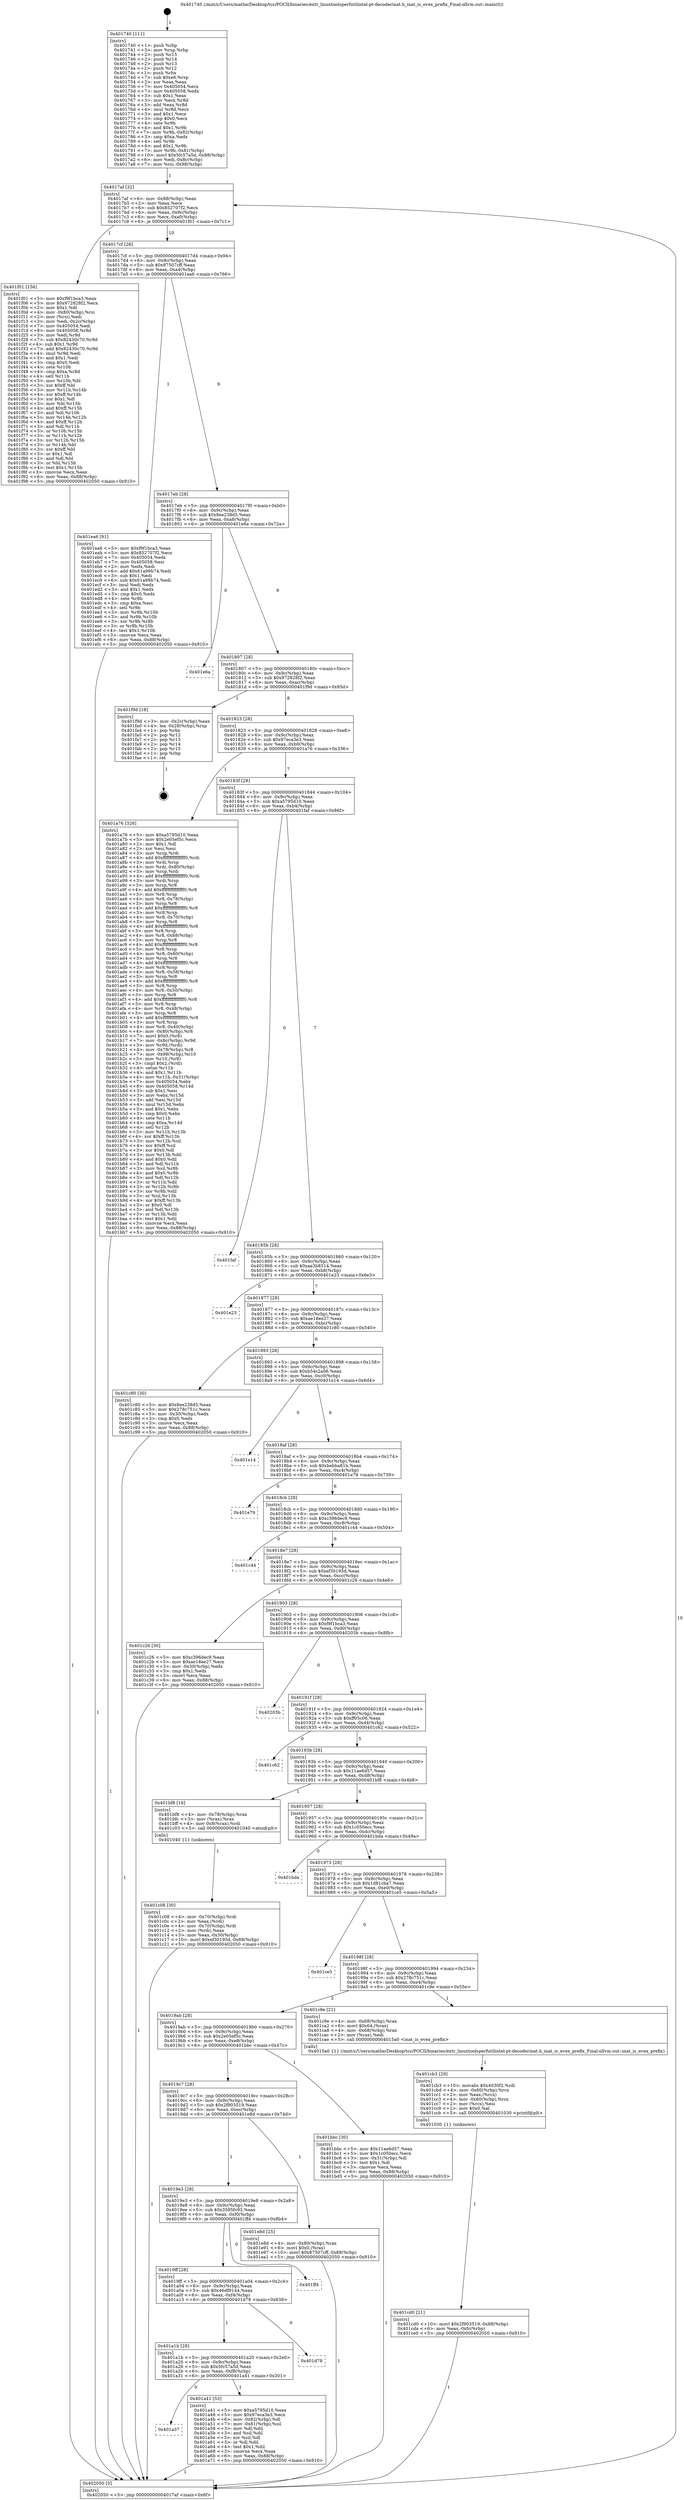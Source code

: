 digraph "0x401740" {
  label = "0x401740 (/mnt/c/Users/mathe/Desktop/tcc/POCII/binaries/extr_linuxtoolsperfutilintel-pt-decoderinat.h_inat_is_evex_prefix_Final-ollvm.out::main(0))"
  labelloc = "t"
  node[shape=record]

  Entry [label="",width=0.3,height=0.3,shape=circle,fillcolor=black,style=filled]
  "0x4017af" [label="{
     0x4017af [32]\l
     | [instrs]\l
     &nbsp;&nbsp;0x4017af \<+6\>: mov -0x88(%rbp),%eax\l
     &nbsp;&nbsp;0x4017b5 \<+2\>: mov %eax,%ecx\l
     &nbsp;&nbsp;0x4017b7 \<+6\>: sub $0x852707f2,%ecx\l
     &nbsp;&nbsp;0x4017bd \<+6\>: mov %eax,-0x9c(%rbp)\l
     &nbsp;&nbsp;0x4017c3 \<+6\>: mov %ecx,-0xa0(%rbp)\l
     &nbsp;&nbsp;0x4017c9 \<+6\>: je 0000000000401f01 \<main+0x7c1\>\l
  }"]
  "0x401f01" [label="{
     0x401f01 [156]\l
     | [instrs]\l
     &nbsp;&nbsp;0x401f01 \<+5\>: mov $0xf9f1bca3,%eax\l
     &nbsp;&nbsp;0x401f06 \<+5\>: mov $0x972828f2,%ecx\l
     &nbsp;&nbsp;0x401f0b \<+2\>: mov $0x1,%dl\l
     &nbsp;&nbsp;0x401f0d \<+4\>: mov -0x80(%rbp),%rsi\l
     &nbsp;&nbsp;0x401f11 \<+2\>: mov (%rsi),%edi\l
     &nbsp;&nbsp;0x401f13 \<+3\>: mov %edi,-0x2c(%rbp)\l
     &nbsp;&nbsp;0x401f16 \<+7\>: mov 0x405054,%edi\l
     &nbsp;&nbsp;0x401f1d \<+8\>: mov 0x405058,%r8d\l
     &nbsp;&nbsp;0x401f25 \<+3\>: mov %edi,%r9d\l
     &nbsp;&nbsp;0x401f28 \<+7\>: sub $0x82430c70,%r9d\l
     &nbsp;&nbsp;0x401f2f \<+4\>: sub $0x1,%r9d\l
     &nbsp;&nbsp;0x401f33 \<+7\>: add $0x82430c70,%r9d\l
     &nbsp;&nbsp;0x401f3a \<+4\>: imul %r9d,%edi\l
     &nbsp;&nbsp;0x401f3e \<+3\>: and $0x1,%edi\l
     &nbsp;&nbsp;0x401f41 \<+3\>: cmp $0x0,%edi\l
     &nbsp;&nbsp;0x401f44 \<+4\>: sete %r10b\l
     &nbsp;&nbsp;0x401f48 \<+4\>: cmp $0xa,%r8d\l
     &nbsp;&nbsp;0x401f4c \<+4\>: setl %r11b\l
     &nbsp;&nbsp;0x401f50 \<+3\>: mov %r10b,%bl\l
     &nbsp;&nbsp;0x401f53 \<+3\>: xor $0xff,%bl\l
     &nbsp;&nbsp;0x401f56 \<+3\>: mov %r11b,%r14b\l
     &nbsp;&nbsp;0x401f59 \<+4\>: xor $0xff,%r14b\l
     &nbsp;&nbsp;0x401f5d \<+3\>: xor $0x1,%dl\l
     &nbsp;&nbsp;0x401f60 \<+3\>: mov %bl,%r15b\l
     &nbsp;&nbsp;0x401f63 \<+4\>: and $0xff,%r15b\l
     &nbsp;&nbsp;0x401f67 \<+3\>: and %dl,%r10b\l
     &nbsp;&nbsp;0x401f6a \<+3\>: mov %r14b,%r12b\l
     &nbsp;&nbsp;0x401f6d \<+4\>: and $0xff,%r12b\l
     &nbsp;&nbsp;0x401f71 \<+3\>: and %dl,%r11b\l
     &nbsp;&nbsp;0x401f74 \<+3\>: or %r10b,%r15b\l
     &nbsp;&nbsp;0x401f77 \<+3\>: or %r11b,%r12b\l
     &nbsp;&nbsp;0x401f7a \<+3\>: xor %r12b,%r15b\l
     &nbsp;&nbsp;0x401f7d \<+3\>: or %r14b,%bl\l
     &nbsp;&nbsp;0x401f80 \<+3\>: xor $0xff,%bl\l
     &nbsp;&nbsp;0x401f83 \<+3\>: or $0x1,%dl\l
     &nbsp;&nbsp;0x401f86 \<+2\>: and %dl,%bl\l
     &nbsp;&nbsp;0x401f88 \<+3\>: or %bl,%r15b\l
     &nbsp;&nbsp;0x401f8b \<+4\>: test $0x1,%r15b\l
     &nbsp;&nbsp;0x401f8f \<+3\>: cmovne %ecx,%eax\l
     &nbsp;&nbsp;0x401f92 \<+6\>: mov %eax,-0x88(%rbp)\l
     &nbsp;&nbsp;0x401f98 \<+5\>: jmp 0000000000402050 \<main+0x910\>\l
  }"]
  "0x4017cf" [label="{
     0x4017cf [28]\l
     | [instrs]\l
     &nbsp;&nbsp;0x4017cf \<+5\>: jmp 00000000004017d4 \<main+0x94\>\l
     &nbsp;&nbsp;0x4017d4 \<+6\>: mov -0x9c(%rbp),%eax\l
     &nbsp;&nbsp;0x4017da \<+5\>: sub $0x87507cff,%eax\l
     &nbsp;&nbsp;0x4017df \<+6\>: mov %eax,-0xa4(%rbp)\l
     &nbsp;&nbsp;0x4017e5 \<+6\>: je 0000000000401ea6 \<main+0x766\>\l
  }"]
  Exit [label="",width=0.3,height=0.3,shape=circle,fillcolor=black,style=filled,peripheries=2]
  "0x401ea6" [label="{
     0x401ea6 [91]\l
     | [instrs]\l
     &nbsp;&nbsp;0x401ea6 \<+5\>: mov $0xf9f1bca3,%eax\l
     &nbsp;&nbsp;0x401eab \<+5\>: mov $0x852707f2,%ecx\l
     &nbsp;&nbsp;0x401eb0 \<+7\>: mov 0x405054,%edx\l
     &nbsp;&nbsp;0x401eb7 \<+7\>: mov 0x405058,%esi\l
     &nbsp;&nbsp;0x401ebe \<+2\>: mov %edx,%edi\l
     &nbsp;&nbsp;0x401ec0 \<+6\>: add $0x61a99b74,%edi\l
     &nbsp;&nbsp;0x401ec6 \<+3\>: sub $0x1,%edi\l
     &nbsp;&nbsp;0x401ec9 \<+6\>: sub $0x61a99b74,%edi\l
     &nbsp;&nbsp;0x401ecf \<+3\>: imul %edi,%edx\l
     &nbsp;&nbsp;0x401ed2 \<+3\>: and $0x1,%edx\l
     &nbsp;&nbsp;0x401ed5 \<+3\>: cmp $0x0,%edx\l
     &nbsp;&nbsp;0x401ed8 \<+4\>: sete %r8b\l
     &nbsp;&nbsp;0x401edc \<+3\>: cmp $0xa,%esi\l
     &nbsp;&nbsp;0x401edf \<+4\>: setl %r9b\l
     &nbsp;&nbsp;0x401ee3 \<+3\>: mov %r8b,%r10b\l
     &nbsp;&nbsp;0x401ee6 \<+3\>: and %r9b,%r10b\l
     &nbsp;&nbsp;0x401ee9 \<+3\>: xor %r9b,%r8b\l
     &nbsp;&nbsp;0x401eec \<+3\>: or %r8b,%r10b\l
     &nbsp;&nbsp;0x401eef \<+4\>: test $0x1,%r10b\l
     &nbsp;&nbsp;0x401ef3 \<+3\>: cmovne %ecx,%eax\l
     &nbsp;&nbsp;0x401ef6 \<+6\>: mov %eax,-0x88(%rbp)\l
     &nbsp;&nbsp;0x401efc \<+5\>: jmp 0000000000402050 \<main+0x910\>\l
  }"]
  "0x4017eb" [label="{
     0x4017eb [28]\l
     | [instrs]\l
     &nbsp;&nbsp;0x4017eb \<+5\>: jmp 00000000004017f0 \<main+0xb0\>\l
     &nbsp;&nbsp;0x4017f0 \<+6\>: mov -0x9c(%rbp),%eax\l
     &nbsp;&nbsp;0x4017f6 \<+5\>: sub $0x8ee238d5,%eax\l
     &nbsp;&nbsp;0x4017fb \<+6\>: mov %eax,-0xa8(%rbp)\l
     &nbsp;&nbsp;0x401801 \<+6\>: je 0000000000401e6a \<main+0x72a\>\l
  }"]
  "0x401cd0" [label="{
     0x401cd0 [21]\l
     | [instrs]\l
     &nbsp;&nbsp;0x401cd0 \<+10\>: movl $0x2f903519,-0x88(%rbp)\l
     &nbsp;&nbsp;0x401cda \<+6\>: mov %eax,-0xfc(%rbp)\l
     &nbsp;&nbsp;0x401ce0 \<+5\>: jmp 0000000000402050 \<main+0x910\>\l
  }"]
  "0x401e6a" [label="{
     0x401e6a\l
  }", style=dashed]
  "0x401807" [label="{
     0x401807 [28]\l
     | [instrs]\l
     &nbsp;&nbsp;0x401807 \<+5\>: jmp 000000000040180c \<main+0xcc\>\l
     &nbsp;&nbsp;0x40180c \<+6\>: mov -0x9c(%rbp),%eax\l
     &nbsp;&nbsp;0x401812 \<+5\>: sub $0x972828f2,%eax\l
     &nbsp;&nbsp;0x401817 \<+6\>: mov %eax,-0xac(%rbp)\l
     &nbsp;&nbsp;0x40181d \<+6\>: je 0000000000401f9d \<main+0x85d\>\l
  }"]
  "0x401cb3" [label="{
     0x401cb3 [29]\l
     | [instrs]\l
     &nbsp;&nbsp;0x401cb3 \<+10\>: movabs $0x4030f2,%rdi\l
     &nbsp;&nbsp;0x401cbd \<+4\>: mov -0x60(%rbp),%rcx\l
     &nbsp;&nbsp;0x401cc1 \<+2\>: mov %eax,(%rcx)\l
     &nbsp;&nbsp;0x401cc3 \<+4\>: mov -0x60(%rbp),%rcx\l
     &nbsp;&nbsp;0x401cc7 \<+2\>: mov (%rcx),%esi\l
     &nbsp;&nbsp;0x401cc9 \<+2\>: mov $0x0,%al\l
     &nbsp;&nbsp;0x401ccb \<+5\>: call 0000000000401030 \<printf@plt\>\l
     | [calls]\l
     &nbsp;&nbsp;0x401030 \{1\} (unknown)\l
  }"]
  "0x401f9d" [label="{
     0x401f9d [18]\l
     | [instrs]\l
     &nbsp;&nbsp;0x401f9d \<+3\>: mov -0x2c(%rbp),%eax\l
     &nbsp;&nbsp;0x401fa0 \<+4\>: lea -0x28(%rbp),%rsp\l
     &nbsp;&nbsp;0x401fa4 \<+1\>: pop %rbx\l
     &nbsp;&nbsp;0x401fa5 \<+2\>: pop %r12\l
     &nbsp;&nbsp;0x401fa7 \<+2\>: pop %r13\l
     &nbsp;&nbsp;0x401fa9 \<+2\>: pop %r14\l
     &nbsp;&nbsp;0x401fab \<+2\>: pop %r15\l
     &nbsp;&nbsp;0x401fad \<+1\>: pop %rbp\l
     &nbsp;&nbsp;0x401fae \<+1\>: ret\l
  }"]
  "0x401823" [label="{
     0x401823 [28]\l
     | [instrs]\l
     &nbsp;&nbsp;0x401823 \<+5\>: jmp 0000000000401828 \<main+0xe8\>\l
     &nbsp;&nbsp;0x401828 \<+6\>: mov -0x9c(%rbp),%eax\l
     &nbsp;&nbsp;0x40182e \<+5\>: sub $0x97eca3e3,%eax\l
     &nbsp;&nbsp;0x401833 \<+6\>: mov %eax,-0xb0(%rbp)\l
     &nbsp;&nbsp;0x401839 \<+6\>: je 0000000000401a76 \<main+0x336\>\l
  }"]
  "0x401c08" [label="{
     0x401c08 [30]\l
     | [instrs]\l
     &nbsp;&nbsp;0x401c08 \<+4\>: mov -0x70(%rbp),%rdi\l
     &nbsp;&nbsp;0x401c0c \<+2\>: mov %eax,(%rdi)\l
     &nbsp;&nbsp;0x401c0e \<+4\>: mov -0x70(%rbp),%rdi\l
     &nbsp;&nbsp;0x401c12 \<+2\>: mov (%rdi),%eax\l
     &nbsp;&nbsp;0x401c14 \<+3\>: mov %eax,-0x30(%rbp)\l
     &nbsp;&nbsp;0x401c17 \<+10\>: movl $0xef30195d,-0x88(%rbp)\l
     &nbsp;&nbsp;0x401c21 \<+5\>: jmp 0000000000402050 \<main+0x910\>\l
  }"]
  "0x401a76" [label="{
     0x401a76 [326]\l
     | [instrs]\l
     &nbsp;&nbsp;0x401a76 \<+5\>: mov $0xa5795d10,%eax\l
     &nbsp;&nbsp;0x401a7b \<+5\>: mov $0x2e05ef5c,%ecx\l
     &nbsp;&nbsp;0x401a80 \<+2\>: mov $0x1,%dl\l
     &nbsp;&nbsp;0x401a82 \<+2\>: xor %esi,%esi\l
     &nbsp;&nbsp;0x401a84 \<+3\>: mov %rsp,%rdi\l
     &nbsp;&nbsp;0x401a87 \<+4\>: add $0xfffffffffffffff0,%rdi\l
     &nbsp;&nbsp;0x401a8b \<+3\>: mov %rdi,%rsp\l
     &nbsp;&nbsp;0x401a8e \<+4\>: mov %rdi,-0x80(%rbp)\l
     &nbsp;&nbsp;0x401a92 \<+3\>: mov %rsp,%rdi\l
     &nbsp;&nbsp;0x401a95 \<+4\>: add $0xfffffffffffffff0,%rdi\l
     &nbsp;&nbsp;0x401a99 \<+3\>: mov %rdi,%rsp\l
     &nbsp;&nbsp;0x401a9c \<+3\>: mov %rsp,%r8\l
     &nbsp;&nbsp;0x401a9f \<+4\>: add $0xfffffffffffffff0,%r8\l
     &nbsp;&nbsp;0x401aa3 \<+3\>: mov %r8,%rsp\l
     &nbsp;&nbsp;0x401aa6 \<+4\>: mov %r8,-0x78(%rbp)\l
     &nbsp;&nbsp;0x401aaa \<+3\>: mov %rsp,%r8\l
     &nbsp;&nbsp;0x401aad \<+4\>: add $0xfffffffffffffff0,%r8\l
     &nbsp;&nbsp;0x401ab1 \<+3\>: mov %r8,%rsp\l
     &nbsp;&nbsp;0x401ab4 \<+4\>: mov %r8,-0x70(%rbp)\l
     &nbsp;&nbsp;0x401ab8 \<+3\>: mov %rsp,%r8\l
     &nbsp;&nbsp;0x401abb \<+4\>: add $0xfffffffffffffff0,%r8\l
     &nbsp;&nbsp;0x401abf \<+3\>: mov %r8,%rsp\l
     &nbsp;&nbsp;0x401ac2 \<+4\>: mov %r8,-0x68(%rbp)\l
     &nbsp;&nbsp;0x401ac6 \<+3\>: mov %rsp,%r8\l
     &nbsp;&nbsp;0x401ac9 \<+4\>: add $0xfffffffffffffff0,%r8\l
     &nbsp;&nbsp;0x401acd \<+3\>: mov %r8,%rsp\l
     &nbsp;&nbsp;0x401ad0 \<+4\>: mov %r8,-0x60(%rbp)\l
     &nbsp;&nbsp;0x401ad4 \<+3\>: mov %rsp,%r8\l
     &nbsp;&nbsp;0x401ad7 \<+4\>: add $0xfffffffffffffff0,%r8\l
     &nbsp;&nbsp;0x401adb \<+3\>: mov %r8,%rsp\l
     &nbsp;&nbsp;0x401ade \<+4\>: mov %r8,-0x58(%rbp)\l
     &nbsp;&nbsp;0x401ae2 \<+3\>: mov %rsp,%r8\l
     &nbsp;&nbsp;0x401ae5 \<+4\>: add $0xfffffffffffffff0,%r8\l
     &nbsp;&nbsp;0x401ae9 \<+3\>: mov %r8,%rsp\l
     &nbsp;&nbsp;0x401aec \<+4\>: mov %r8,-0x50(%rbp)\l
     &nbsp;&nbsp;0x401af0 \<+3\>: mov %rsp,%r8\l
     &nbsp;&nbsp;0x401af3 \<+4\>: add $0xfffffffffffffff0,%r8\l
     &nbsp;&nbsp;0x401af7 \<+3\>: mov %r8,%rsp\l
     &nbsp;&nbsp;0x401afa \<+4\>: mov %r8,-0x48(%rbp)\l
     &nbsp;&nbsp;0x401afe \<+3\>: mov %rsp,%r8\l
     &nbsp;&nbsp;0x401b01 \<+4\>: add $0xfffffffffffffff0,%r8\l
     &nbsp;&nbsp;0x401b05 \<+3\>: mov %r8,%rsp\l
     &nbsp;&nbsp;0x401b08 \<+4\>: mov %r8,-0x40(%rbp)\l
     &nbsp;&nbsp;0x401b0c \<+4\>: mov -0x80(%rbp),%r8\l
     &nbsp;&nbsp;0x401b10 \<+7\>: movl $0x0,(%r8)\l
     &nbsp;&nbsp;0x401b17 \<+7\>: mov -0x8c(%rbp),%r9d\l
     &nbsp;&nbsp;0x401b1e \<+3\>: mov %r9d,(%rdi)\l
     &nbsp;&nbsp;0x401b21 \<+4\>: mov -0x78(%rbp),%r8\l
     &nbsp;&nbsp;0x401b25 \<+7\>: mov -0x98(%rbp),%r10\l
     &nbsp;&nbsp;0x401b2c \<+3\>: mov %r10,(%r8)\l
     &nbsp;&nbsp;0x401b2f \<+3\>: cmpl $0x2,(%rdi)\l
     &nbsp;&nbsp;0x401b32 \<+4\>: setne %r11b\l
     &nbsp;&nbsp;0x401b36 \<+4\>: and $0x1,%r11b\l
     &nbsp;&nbsp;0x401b3a \<+4\>: mov %r11b,-0x31(%rbp)\l
     &nbsp;&nbsp;0x401b3e \<+7\>: mov 0x405054,%ebx\l
     &nbsp;&nbsp;0x401b45 \<+8\>: mov 0x405058,%r14d\l
     &nbsp;&nbsp;0x401b4d \<+3\>: sub $0x1,%esi\l
     &nbsp;&nbsp;0x401b50 \<+3\>: mov %ebx,%r15d\l
     &nbsp;&nbsp;0x401b53 \<+3\>: add %esi,%r15d\l
     &nbsp;&nbsp;0x401b56 \<+4\>: imul %r15d,%ebx\l
     &nbsp;&nbsp;0x401b5a \<+3\>: and $0x1,%ebx\l
     &nbsp;&nbsp;0x401b5d \<+3\>: cmp $0x0,%ebx\l
     &nbsp;&nbsp;0x401b60 \<+4\>: sete %r11b\l
     &nbsp;&nbsp;0x401b64 \<+4\>: cmp $0xa,%r14d\l
     &nbsp;&nbsp;0x401b68 \<+4\>: setl %r12b\l
     &nbsp;&nbsp;0x401b6c \<+3\>: mov %r11b,%r13b\l
     &nbsp;&nbsp;0x401b6f \<+4\>: xor $0xff,%r13b\l
     &nbsp;&nbsp;0x401b73 \<+3\>: mov %r12b,%sil\l
     &nbsp;&nbsp;0x401b76 \<+4\>: xor $0xff,%sil\l
     &nbsp;&nbsp;0x401b7a \<+3\>: xor $0x0,%dl\l
     &nbsp;&nbsp;0x401b7d \<+3\>: mov %r13b,%dil\l
     &nbsp;&nbsp;0x401b80 \<+4\>: and $0x0,%dil\l
     &nbsp;&nbsp;0x401b84 \<+3\>: and %dl,%r11b\l
     &nbsp;&nbsp;0x401b87 \<+3\>: mov %sil,%r8b\l
     &nbsp;&nbsp;0x401b8a \<+4\>: and $0x0,%r8b\l
     &nbsp;&nbsp;0x401b8e \<+3\>: and %dl,%r12b\l
     &nbsp;&nbsp;0x401b91 \<+3\>: or %r11b,%dil\l
     &nbsp;&nbsp;0x401b94 \<+3\>: or %r12b,%r8b\l
     &nbsp;&nbsp;0x401b97 \<+3\>: xor %r8b,%dil\l
     &nbsp;&nbsp;0x401b9a \<+3\>: or %sil,%r13b\l
     &nbsp;&nbsp;0x401b9d \<+4\>: xor $0xff,%r13b\l
     &nbsp;&nbsp;0x401ba1 \<+3\>: or $0x0,%dl\l
     &nbsp;&nbsp;0x401ba4 \<+3\>: and %dl,%r13b\l
     &nbsp;&nbsp;0x401ba7 \<+3\>: or %r13b,%dil\l
     &nbsp;&nbsp;0x401baa \<+4\>: test $0x1,%dil\l
     &nbsp;&nbsp;0x401bae \<+3\>: cmovne %ecx,%eax\l
     &nbsp;&nbsp;0x401bb1 \<+6\>: mov %eax,-0x88(%rbp)\l
     &nbsp;&nbsp;0x401bb7 \<+5\>: jmp 0000000000402050 \<main+0x910\>\l
  }"]
  "0x40183f" [label="{
     0x40183f [28]\l
     | [instrs]\l
     &nbsp;&nbsp;0x40183f \<+5\>: jmp 0000000000401844 \<main+0x104\>\l
     &nbsp;&nbsp;0x401844 \<+6\>: mov -0x9c(%rbp),%eax\l
     &nbsp;&nbsp;0x40184a \<+5\>: sub $0xa5795d10,%eax\l
     &nbsp;&nbsp;0x40184f \<+6\>: mov %eax,-0xb4(%rbp)\l
     &nbsp;&nbsp;0x401855 \<+6\>: je 0000000000401faf \<main+0x86f\>\l
  }"]
  "0x401740" [label="{
     0x401740 [111]\l
     | [instrs]\l
     &nbsp;&nbsp;0x401740 \<+1\>: push %rbp\l
     &nbsp;&nbsp;0x401741 \<+3\>: mov %rsp,%rbp\l
     &nbsp;&nbsp;0x401744 \<+2\>: push %r15\l
     &nbsp;&nbsp;0x401746 \<+2\>: push %r14\l
     &nbsp;&nbsp;0x401748 \<+2\>: push %r13\l
     &nbsp;&nbsp;0x40174a \<+2\>: push %r12\l
     &nbsp;&nbsp;0x40174c \<+1\>: push %rbx\l
     &nbsp;&nbsp;0x40174d \<+7\>: sub $0xe8,%rsp\l
     &nbsp;&nbsp;0x401754 \<+2\>: xor %eax,%eax\l
     &nbsp;&nbsp;0x401756 \<+7\>: mov 0x405054,%ecx\l
     &nbsp;&nbsp;0x40175d \<+7\>: mov 0x405058,%edx\l
     &nbsp;&nbsp;0x401764 \<+3\>: sub $0x1,%eax\l
     &nbsp;&nbsp;0x401767 \<+3\>: mov %ecx,%r8d\l
     &nbsp;&nbsp;0x40176a \<+3\>: add %eax,%r8d\l
     &nbsp;&nbsp;0x40176d \<+4\>: imul %r8d,%ecx\l
     &nbsp;&nbsp;0x401771 \<+3\>: and $0x1,%ecx\l
     &nbsp;&nbsp;0x401774 \<+3\>: cmp $0x0,%ecx\l
     &nbsp;&nbsp;0x401777 \<+4\>: sete %r9b\l
     &nbsp;&nbsp;0x40177b \<+4\>: and $0x1,%r9b\l
     &nbsp;&nbsp;0x40177f \<+7\>: mov %r9b,-0x82(%rbp)\l
     &nbsp;&nbsp;0x401786 \<+3\>: cmp $0xa,%edx\l
     &nbsp;&nbsp;0x401789 \<+4\>: setl %r9b\l
     &nbsp;&nbsp;0x40178d \<+4\>: and $0x1,%r9b\l
     &nbsp;&nbsp;0x401791 \<+7\>: mov %r9b,-0x81(%rbp)\l
     &nbsp;&nbsp;0x401798 \<+10\>: movl $0x5fc57a5d,-0x88(%rbp)\l
     &nbsp;&nbsp;0x4017a2 \<+6\>: mov %edi,-0x8c(%rbp)\l
     &nbsp;&nbsp;0x4017a8 \<+7\>: mov %rsi,-0x98(%rbp)\l
  }"]
  "0x401faf" [label="{
     0x401faf\l
  }", style=dashed]
  "0x40185b" [label="{
     0x40185b [28]\l
     | [instrs]\l
     &nbsp;&nbsp;0x40185b \<+5\>: jmp 0000000000401860 \<main+0x120\>\l
     &nbsp;&nbsp;0x401860 \<+6\>: mov -0x9c(%rbp),%eax\l
     &nbsp;&nbsp;0x401866 \<+5\>: sub $0xaa3b8314,%eax\l
     &nbsp;&nbsp;0x40186b \<+6\>: mov %eax,-0xb8(%rbp)\l
     &nbsp;&nbsp;0x401871 \<+6\>: je 0000000000401e23 \<main+0x6e3\>\l
  }"]
  "0x402050" [label="{
     0x402050 [5]\l
     | [instrs]\l
     &nbsp;&nbsp;0x402050 \<+5\>: jmp 00000000004017af \<main+0x6f\>\l
  }"]
  "0x401e23" [label="{
     0x401e23\l
  }", style=dashed]
  "0x401877" [label="{
     0x401877 [28]\l
     | [instrs]\l
     &nbsp;&nbsp;0x401877 \<+5\>: jmp 000000000040187c \<main+0x13c\>\l
     &nbsp;&nbsp;0x40187c \<+6\>: mov -0x9c(%rbp),%eax\l
     &nbsp;&nbsp;0x401882 \<+5\>: sub $0xae18ee27,%eax\l
     &nbsp;&nbsp;0x401887 \<+6\>: mov %eax,-0xbc(%rbp)\l
     &nbsp;&nbsp;0x40188d \<+6\>: je 0000000000401c80 \<main+0x540\>\l
  }"]
  "0x401a37" [label="{
     0x401a37\l
  }", style=dashed]
  "0x401c80" [label="{
     0x401c80 [30]\l
     | [instrs]\l
     &nbsp;&nbsp;0x401c80 \<+5\>: mov $0x8ee238d5,%eax\l
     &nbsp;&nbsp;0x401c85 \<+5\>: mov $0x278c751c,%ecx\l
     &nbsp;&nbsp;0x401c8a \<+3\>: mov -0x30(%rbp),%edx\l
     &nbsp;&nbsp;0x401c8d \<+3\>: cmp $0x0,%edx\l
     &nbsp;&nbsp;0x401c90 \<+3\>: cmove %ecx,%eax\l
     &nbsp;&nbsp;0x401c93 \<+6\>: mov %eax,-0x88(%rbp)\l
     &nbsp;&nbsp;0x401c99 \<+5\>: jmp 0000000000402050 \<main+0x910\>\l
  }"]
  "0x401893" [label="{
     0x401893 [28]\l
     | [instrs]\l
     &nbsp;&nbsp;0x401893 \<+5\>: jmp 0000000000401898 \<main+0x158\>\l
     &nbsp;&nbsp;0x401898 \<+6\>: mov -0x9c(%rbp),%eax\l
     &nbsp;&nbsp;0x40189e \<+5\>: sub $0xb54c2a06,%eax\l
     &nbsp;&nbsp;0x4018a3 \<+6\>: mov %eax,-0xc0(%rbp)\l
     &nbsp;&nbsp;0x4018a9 \<+6\>: je 0000000000401e14 \<main+0x6d4\>\l
  }"]
  "0x401a41" [label="{
     0x401a41 [53]\l
     | [instrs]\l
     &nbsp;&nbsp;0x401a41 \<+5\>: mov $0xa5795d10,%eax\l
     &nbsp;&nbsp;0x401a46 \<+5\>: mov $0x97eca3e3,%ecx\l
     &nbsp;&nbsp;0x401a4b \<+6\>: mov -0x82(%rbp),%dl\l
     &nbsp;&nbsp;0x401a51 \<+7\>: mov -0x81(%rbp),%sil\l
     &nbsp;&nbsp;0x401a58 \<+3\>: mov %dl,%dil\l
     &nbsp;&nbsp;0x401a5b \<+3\>: and %sil,%dil\l
     &nbsp;&nbsp;0x401a5e \<+3\>: xor %sil,%dl\l
     &nbsp;&nbsp;0x401a61 \<+3\>: or %dl,%dil\l
     &nbsp;&nbsp;0x401a64 \<+4\>: test $0x1,%dil\l
     &nbsp;&nbsp;0x401a68 \<+3\>: cmovne %ecx,%eax\l
     &nbsp;&nbsp;0x401a6b \<+6\>: mov %eax,-0x88(%rbp)\l
     &nbsp;&nbsp;0x401a71 \<+5\>: jmp 0000000000402050 \<main+0x910\>\l
  }"]
  "0x401e14" [label="{
     0x401e14\l
  }", style=dashed]
  "0x4018af" [label="{
     0x4018af [28]\l
     | [instrs]\l
     &nbsp;&nbsp;0x4018af \<+5\>: jmp 00000000004018b4 \<main+0x174\>\l
     &nbsp;&nbsp;0x4018b4 \<+6\>: mov -0x9c(%rbp),%eax\l
     &nbsp;&nbsp;0x4018ba \<+5\>: sub $0xbebba81b,%eax\l
     &nbsp;&nbsp;0x4018bf \<+6\>: mov %eax,-0xc4(%rbp)\l
     &nbsp;&nbsp;0x4018c5 \<+6\>: je 0000000000401e79 \<main+0x739\>\l
  }"]
  "0x401a1b" [label="{
     0x401a1b [28]\l
     | [instrs]\l
     &nbsp;&nbsp;0x401a1b \<+5\>: jmp 0000000000401a20 \<main+0x2e0\>\l
     &nbsp;&nbsp;0x401a20 \<+6\>: mov -0x9c(%rbp),%eax\l
     &nbsp;&nbsp;0x401a26 \<+5\>: sub $0x5fc57a5d,%eax\l
     &nbsp;&nbsp;0x401a2b \<+6\>: mov %eax,-0xf8(%rbp)\l
     &nbsp;&nbsp;0x401a31 \<+6\>: je 0000000000401a41 \<main+0x301\>\l
  }"]
  "0x401e79" [label="{
     0x401e79\l
  }", style=dashed]
  "0x4018cb" [label="{
     0x4018cb [28]\l
     | [instrs]\l
     &nbsp;&nbsp;0x4018cb \<+5\>: jmp 00000000004018d0 \<main+0x190\>\l
     &nbsp;&nbsp;0x4018d0 \<+6\>: mov -0x9c(%rbp),%eax\l
     &nbsp;&nbsp;0x4018d6 \<+5\>: sub $0xc396dec9,%eax\l
     &nbsp;&nbsp;0x4018db \<+6\>: mov %eax,-0xc8(%rbp)\l
     &nbsp;&nbsp;0x4018e1 \<+6\>: je 0000000000401c44 \<main+0x504\>\l
  }"]
  "0x401d78" [label="{
     0x401d78\l
  }", style=dashed]
  "0x401c44" [label="{
     0x401c44\l
  }", style=dashed]
  "0x4018e7" [label="{
     0x4018e7 [28]\l
     | [instrs]\l
     &nbsp;&nbsp;0x4018e7 \<+5\>: jmp 00000000004018ec \<main+0x1ac\>\l
     &nbsp;&nbsp;0x4018ec \<+6\>: mov -0x9c(%rbp),%eax\l
     &nbsp;&nbsp;0x4018f2 \<+5\>: sub $0xef30195d,%eax\l
     &nbsp;&nbsp;0x4018f7 \<+6\>: mov %eax,-0xcc(%rbp)\l
     &nbsp;&nbsp;0x4018fd \<+6\>: je 0000000000401c26 \<main+0x4e6\>\l
  }"]
  "0x4019ff" [label="{
     0x4019ff [28]\l
     | [instrs]\l
     &nbsp;&nbsp;0x4019ff \<+5\>: jmp 0000000000401a04 \<main+0x2c4\>\l
     &nbsp;&nbsp;0x401a04 \<+6\>: mov -0x9c(%rbp),%eax\l
     &nbsp;&nbsp;0x401a0a \<+5\>: sub $0x46df9144,%eax\l
     &nbsp;&nbsp;0x401a0f \<+6\>: mov %eax,-0xf4(%rbp)\l
     &nbsp;&nbsp;0x401a15 \<+6\>: je 0000000000401d78 \<main+0x638\>\l
  }"]
  "0x401c26" [label="{
     0x401c26 [30]\l
     | [instrs]\l
     &nbsp;&nbsp;0x401c26 \<+5\>: mov $0xc396dec9,%eax\l
     &nbsp;&nbsp;0x401c2b \<+5\>: mov $0xae18ee27,%ecx\l
     &nbsp;&nbsp;0x401c30 \<+3\>: mov -0x30(%rbp),%edx\l
     &nbsp;&nbsp;0x401c33 \<+3\>: cmp $0x1,%edx\l
     &nbsp;&nbsp;0x401c36 \<+3\>: cmovl %ecx,%eax\l
     &nbsp;&nbsp;0x401c39 \<+6\>: mov %eax,-0x88(%rbp)\l
     &nbsp;&nbsp;0x401c3f \<+5\>: jmp 0000000000402050 \<main+0x910\>\l
  }"]
  "0x401903" [label="{
     0x401903 [28]\l
     | [instrs]\l
     &nbsp;&nbsp;0x401903 \<+5\>: jmp 0000000000401908 \<main+0x1c8\>\l
     &nbsp;&nbsp;0x401908 \<+6\>: mov -0x9c(%rbp),%eax\l
     &nbsp;&nbsp;0x40190e \<+5\>: sub $0xf9f1bca3,%eax\l
     &nbsp;&nbsp;0x401913 \<+6\>: mov %eax,-0xd0(%rbp)\l
     &nbsp;&nbsp;0x401919 \<+6\>: je 000000000040203b \<main+0x8fb\>\l
  }"]
  "0x401ff4" [label="{
     0x401ff4\l
  }", style=dashed]
  "0x40203b" [label="{
     0x40203b\l
  }", style=dashed]
  "0x40191f" [label="{
     0x40191f [28]\l
     | [instrs]\l
     &nbsp;&nbsp;0x40191f \<+5\>: jmp 0000000000401924 \<main+0x1e4\>\l
     &nbsp;&nbsp;0x401924 \<+6\>: mov -0x9c(%rbp),%eax\l
     &nbsp;&nbsp;0x40192a \<+5\>: sub $0xff05c06,%eax\l
     &nbsp;&nbsp;0x40192f \<+6\>: mov %eax,-0xd4(%rbp)\l
     &nbsp;&nbsp;0x401935 \<+6\>: je 0000000000401c62 \<main+0x522\>\l
  }"]
  "0x4019e3" [label="{
     0x4019e3 [28]\l
     | [instrs]\l
     &nbsp;&nbsp;0x4019e3 \<+5\>: jmp 00000000004019e8 \<main+0x2a8\>\l
     &nbsp;&nbsp;0x4019e8 \<+6\>: mov -0x9c(%rbp),%eax\l
     &nbsp;&nbsp;0x4019ee \<+5\>: sub $0x3595fc93,%eax\l
     &nbsp;&nbsp;0x4019f3 \<+6\>: mov %eax,-0xf0(%rbp)\l
     &nbsp;&nbsp;0x4019f9 \<+6\>: je 0000000000401ff4 \<main+0x8b4\>\l
  }"]
  "0x401c62" [label="{
     0x401c62\l
  }", style=dashed]
  "0x40193b" [label="{
     0x40193b [28]\l
     | [instrs]\l
     &nbsp;&nbsp;0x40193b \<+5\>: jmp 0000000000401940 \<main+0x200\>\l
     &nbsp;&nbsp;0x401940 \<+6\>: mov -0x9c(%rbp),%eax\l
     &nbsp;&nbsp;0x401946 \<+5\>: sub $0x11ae6d57,%eax\l
     &nbsp;&nbsp;0x40194b \<+6\>: mov %eax,-0xd8(%rbp)\l
     &nbsp;&nbsp;0x401951 \<+6\>: je 0000000000401bf8 \<main+0x4b8\>\l
  }"]
  "0x401e8d" [label="{
     0x401e8d [25]\l
     | [instrs]\l
     &nbsp;&nbsp;0x401e8d \<+4\>: mov -0x80(%rbp),%rax\l
     &nbsp;&nbsp;0x401e91 \<+6\>: movl $0x0,(%rax)\l
     &nbsp;&nbsp;0x401e97 \<+10\>: movl $0x87507cff,-0x88(%rbp)\l
     &nbsp;&nbsp;0x401ea1 \<+5\>: jmp 0000000000402050 \<main+0x910\>\l
  }"]
  "0x401bf8" [label="{
     0x401bf8 [16]\l
     | [instrs]\l
     &nbsp;&nbsp;0x401bf8 \<+4\>: mov -0x78(%rbp),%rax\l
     &nbsp;&nbsp;0x401bfc \<+3\>: mov (%rax),%rax\l
     &nbsp;&nbsp;0x401bff \<+4\>: mov 0x8(%rax),%rdi\l
     &nbsp;&nbsp;0x401c03 \<+5\>: call 0000000000401040 \<atoi@plt\>\l
     | [calls]\l
     &nbsp;&nbsp;0x401040 \{1\} (unknown)\l
  }"]
  "0x401957" [label="{
     0x401957 [28]\l
     | [instrs]\l
     &nbsp;&nbsp;0x401957 \<+5\>: jmp 000000000040195c \<main+0x21c\>\l
     &nbsp;&nbsp;0x40195c \<+6\>: mov -0x9c(%rbp),%eax\l
     &nbsp;&nbsp;0x401962 \<+5\>: sub $0x1c050ecc,%eax\l
     &nbsp;&nbsp;0x401967 \<+6\>: mov %eax,-0xdc(%rbp)\l
     &nbsp;&nbsp;0x40196d \<+6\>: je 0000000000401bda \<main+0x49a\>\l
  }"]
  "0x4019c7" [label="{
     0x4019c7 [28]\l
     | [instrs]\l
     &nbsp;&nbsp;0x4019c7 \<+5\>: jmp 00000000004019cc \<main+0x28c\>\l
     &nbsp;&nbsp;0x4019cc \<+6\>: mov -0x9c(%rbp),%eax\l
     &nbsp;&nbsp;0x4019d2 \<+5\>: sub $0x2f903519,%eax\l
     &nbsp;&nbsp;0x4019d7 \<+6\>: mov %eax,-0xec(%rbp)\l
     &nbsp;&nbsp;0x4019dd \<+6\>: je 0000000000401e8d \<main+0x74d\>\l
  }"]
  "0x401bda" [label="{
     0x401bda\l
  }", style=dashed]
  "0x401973" [label="{
     0x401973 [28]\l
     | [instrs]\l
     &nbsp;&nbsp;0x401973 \<+5\>: jmp 0000000000401978 \<main+0x238\>\l
     &nbsp;&nbsp;0x401978 \<+6\>: mov -0x9c(%rbp),%eax\l
     &nbsp;&nbsp;0x40197e \<+5\>: sub $0x1d81cba7,%eax\l
     &nbsp;&nbsp;0x401983 \<+6\>: mov %eax,-0xe0(%rbp)\l
     &nbsp;&nbsp;0x401989 \<+6\>: je 0000000000401ce5 \<main+0x5a5\>\l
  }"]
  "0x401bbc" [label="{
     0x401bbc [30]\l
     | [instrs]\l
     &nbsp;&nbsp;0x401bbc \<+5\>: mov $0x11ae6d57,%eax\l
     &nbsp;&nbsp;0x401bc1 \<+5\>: mov $0x1c050ecc,%ecx\l
     &nbsp;&nbsp;0x401bc6 \<+3\>: mov -0x31(%rbp),%dl\l
     &nbsp;&nbsp;0x401bc9 \<+3\>: test $0x1,%dl\l
     &nbsp;&nbsp;0x401bcc \<+3\>: cmovne %ecx,%eax\l
     &nbsp;&nbsp;0x401bcf \<+6\>: mov %eax,-0x88(%rbp)\l
     &nbsp;&nbsp;0x401bd5 \<+5\>: jmp 0000000000402050 \<main+0x910\>\l
  }"]
  "0x401ce5" [label="{
     0x401ce5\l
  }", style=dashed]
  "0x40198f" [label="{
     0x40198f [28]\l
     | [instrs]\l
     &nbsp;&nbsp;0x40198f \<+5\>: jmp 0000000000401994 \<main+0x254\>\l
     &nbsp;&nbsp;0x401994 \<+6\>: mov -0x9c(%rbp),%eax\l
     &nbsp;&nbsp;0x40199a \<+5\>: sub $0x278c751c,%eax\l
     &nbsp;&nbsp;0x40199f \<+6\>: mov %eax,-0xe4(%rbp)\l
     &nbsp;&nbsp;0x4019a5 \<+6\>: je 0000000000401c9e \<main+0x55e\>\l
  }"]
  "0x4019ab" [label="{
     0x4019ab [28]\l
     | [instrs]\l
     &nbsp;&nbsp;0x4019ab \<+5\>: jmp 00000000004019b0 \<main+0x270\>\l
     &nbsp;&nbsp;0x4019b0 \<+6\>: mov -0x9c(%rbp),%eax\l
     &nbsp;&nbsp;0x4019b6 \<+5\>: sub $0x2e05ef5c,%eax\l
     &nbsp;&nbsp;0x4019bb \<+6\>: mov %eax,-0xe8(%rbp)\l
     &nbsp;&nbsp;0x4019c1 \<+6\>: je 0000000000401bbc \<main+0x47c\>\l
  }"]
  "0x401c9e" [label="{
     0x401c9e [21]\l
     | [instrs]\l
     &nbsp;&nbsp;0x401c9e \<+4\>: mov -0x68(%rbp),%rax\l
     &nbsp;&nbsp;0x401ca2 \<+6\>: movl $0x64,(%rax)\l
     &nbsp;&nbsp;0x401ca8 \<+4\>: mov -0x68(%rbp),%rax\l
     &nbsp;&nbsp;0x401cac \<+2\>: mov (%rax),%edi\l
     &nbsp;&nbsp;0x401cae \<+5\>: call 00000000004015a0 \<inat_is_evex_prefix\>\l
     | [calls]\l
     &nbsp;&nbsp;0x4015a0 \{1\} (/mnt/c/Users/mathe/Desktop/tcc/POCII/binaries/extr_linuxtoolsperfutilintel-pt-decoderinat.h_inat_is_evex_prefix_Final-ollvm.out::inat_is_evex_prefix)\l
  }"]
  Entry -> "0x401740" [label=" 1"]
  "0x4017af" -> "0x401f01" [label=" 1"]
  "0x4017af" -> "0x4017cf" [label=" 10"]
  "0x401f9d" -> Exit [label=" 1"]
  "0x4017cf" -> "0x401ea6" [label=" 1"]
  "0x4017cf" -> "0x4017eb" [label=" 9"]
  "0x401f01" -> "0x402050" [label=" 1"]
  "0x4017eb" -> "0x401e6a" [label=" 0"]
  "0x4017eb" -> "0x401807" [label=" 9"]
  "0x401ea6" -> "0x402050" [label=" 1"]
  "0x401807" -> "0x401f9d" [label=" 1"]
  "0x401807" -> "0x401823" [label=" 8"]
  "0x401e8d" -> "0x402050" [label=" 1"]
  "0x401823" -> "0x401a76" [label=" 1"]
  "0x401823" -> "0x40183f" [label=" 7"]
  "0x401cd0" -> "0x402050" [label=" 1"]
  "0x40183f" -> "0x401faf" [label=" 0"]
  "0x40183f" -> "0x40185b" [label=" 7"]
  "0x401c9e" -> "0x401cb3" [label=" 1"]
  "0x40185b" -> "0x401e23" [label=" 0"]
  "0x40185b" -> "0x401877" [label=" 7"]
  "0x401c80" -> "0x402050" [label=" 1"]
  "0x401877" -> "0x401c80" [label=" 1"]
  "0x401877" -> "0x401893" [label=" 6"]
  "0x401c26" -> "0x402050" [label=" 1"]
  "0x401893" -> "0x401e14" [label=" 0"]
  "0x401893" -> "0x4018af" [label=" 6"]
  "0x401c08" -> "0x402050" [label=" 1"]
  "0x4018af" -> "0x401e79" [label=" 0"]
  "0x4018af" -> "0x4018cb" [label=" 6"]
  "0x401bbc" -> "0x402050" [label=" 1"]
  "0x4018cb" -> "0x401c44" [label=" 0"]
  "0x4018cb" -> "0x4018e7" [label=" 6"]
  "0x401a76" -> "0x402050" [label=" 1"]
  "0x4018e7" -> "0x401c26" [label=" 1"]
  "0x4018e7" -> "0x401903" [label=" 5"]
  "0x402050" -> "0x4017af" [label=" 10"]
  "0x401903" -> "0x40203b" [label=" 0"]
  "0x401903" -> "0x40191f" [label=" 5"]
  "0x401740" -> "0x4017af" [label=" 1"]
  "0x40191f" -> "0x401c62" [label=" 0"]
  "0x40191f" -> "0x40193b" [label=" 5"]
  "0x401a1b" -> "0x401a37" [label=" 0"]
  "0x40193b" -> "0x401bf8" [label=" 1"]
  "0x40193b" -> "0x401957" [label=" 4"]
  "0x401a1b" -> "0x401a41" [label=" 1"]
  "0x401957" -> "0x401bda" [label=" 0"]
  "0x401957" -> "0x401973" [label=" 4"]
  "0x4019ff" -> "0x401a1b" [label=" 1"]
  "0x401973" -> "0x401ce5" [label=" 0"]
  "0x401973" -> "0x40198f" [label=" 4"]
  "0x4019ff" -> "0x401d78" [label=" 0"]
  "0x40198f" -> "0x401c9e" [label=" 1"]
  "0x40198f" -> "0x4019ab" [label=" 3"]
  "0x401cb3" -> "0x401cd0" [label=" 1"]
  "0x4019ab" -> "0x401bbc" [label=" 1"]
  "0x4019ab" -> "0x4019c7" [label=" 2"]
  "0x401bf8" -> "0x401c08" [label=" 1"]
  "0x4019c7" -> "0x401e8d" [label=" 1"]
  "0x4019c7" -> "0x4019e3" [label=" 1"]
  "0x401a41" -> "0x402050" [label=" 1"]
  "0x4019e3" -> "0x401ff4" [label=" 0"]
  "0x4019e3" -> "0x4019ff" [label=" 1"]
}
